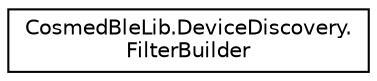 digraph "Graphical Class Hierarchy"
{
 // LATEX_PDF_SIZE
  edge [fontname="Helvetica",fontsize="10",labelfontname="Helvetica",labelfontsize="10"];
  node [fontname="Helvetica",fontsize="10",shape=record];
  rankdir="LR";
  Node0 [label="CosmedBleLib.DeviceDiscovery.\lFilterBuilder",height=0.2,width=0.4,color="black", fillcolor="white", style="filled",URL="$class_cosmed_ble_lib_1_1_device_discovery_1_1_filter_builder.html",tooltip="Builder of the Filter"];
}
